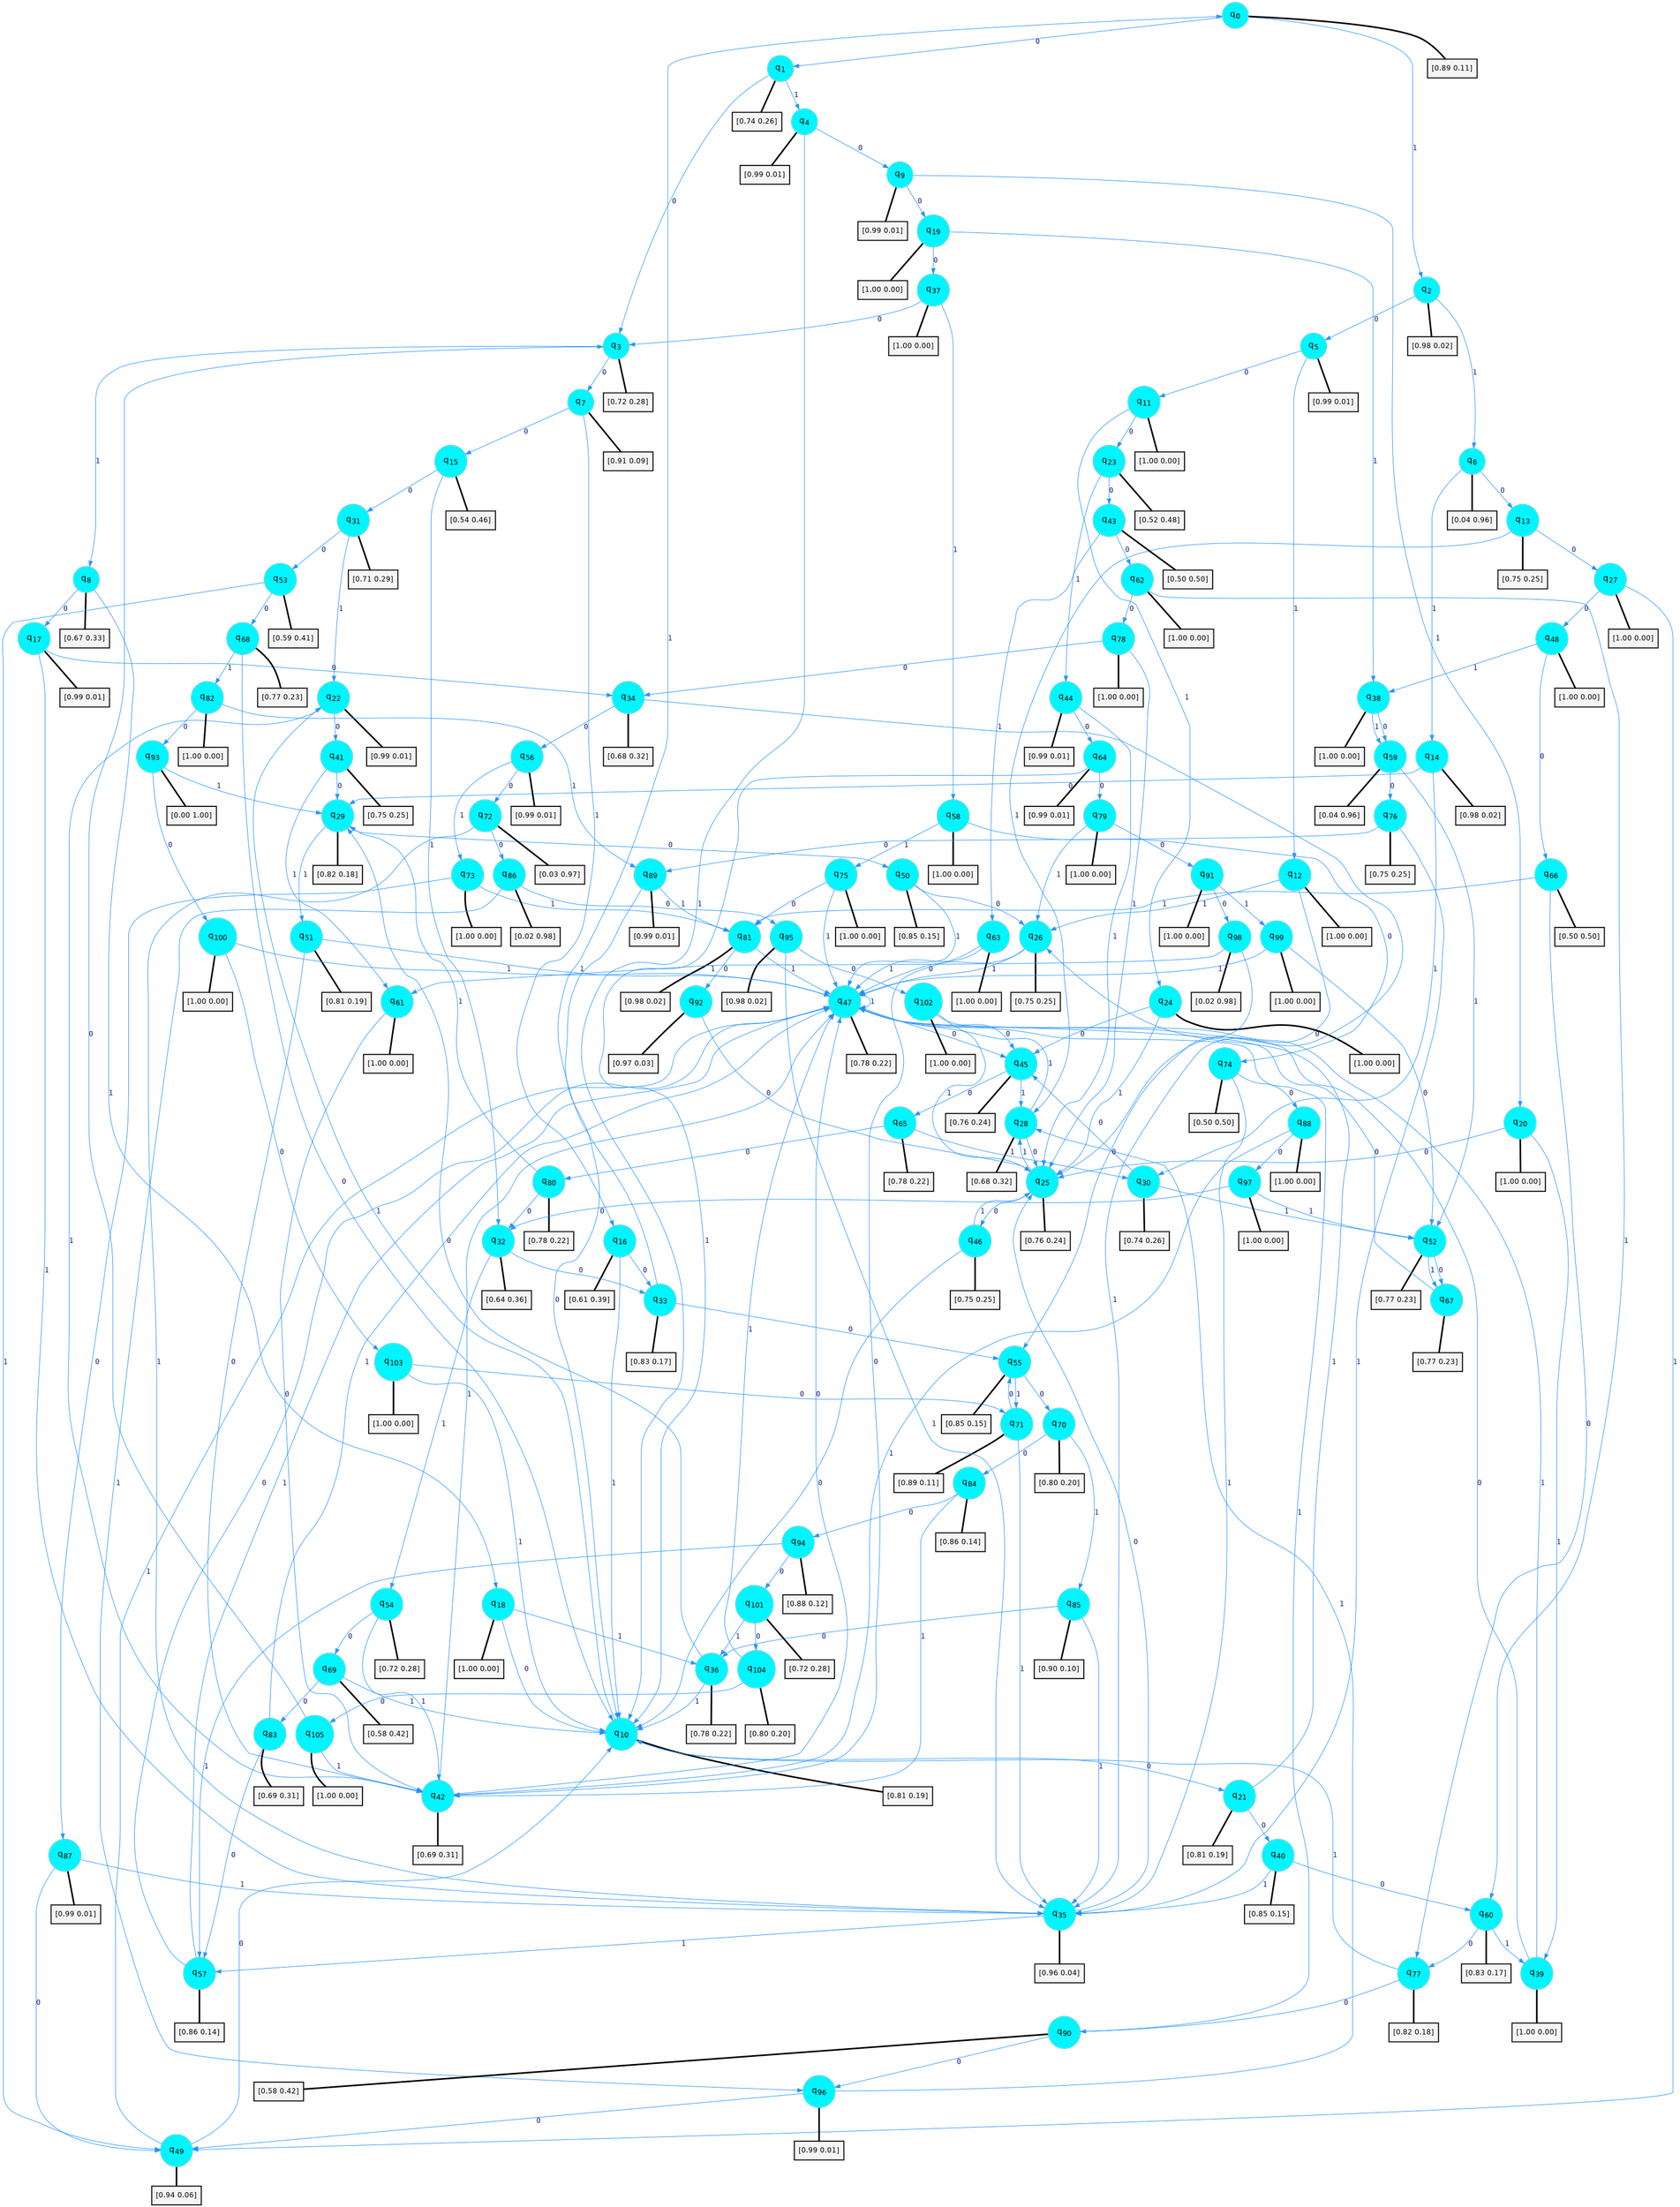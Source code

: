 digraph G {
graph [
bgcolor=transparent, dpi=300, rankdir=TD, size="40,25"];
node [
color=gray, fillcolor=turquoise1, fontcolor=black, fontname=Helvetica, fontsize=16, fontweight=bold, shape=circle, style=filled];
edge [
arrowsize=1, color=dodgerblue1, fontcolor=midnightblue, fontname=courier, fontweight=bold, penwidth=1, style=solid, weight=20];
0[label=<q<SUB>0</SUB>>];
1[label=<q<SUB>1</SUB>>];
2[label=<q<SUB>2</SUB>>];
3[label=<q<SUB>3</SUB>>];
4[label=<q<SUB>4</SUB>>];
5[label=<q<SUB>5</SUB>>];
6[label=<q<SUB>6</SUB>>];
7[label=<q<SUB>7</SUB>>];
8[label=<q<SUB>8</SUB>>];
9[label=<q<SUB>9</SUB>>];
10[label=<q<SUB>10</SUB>>];
11[label=<q<SUB>11</SUB>>];
12[label=<q<SUB>12</SUB>>];
13[label=<q<SUB>13</SUB>>];
14[label=<q<SUB>14</SUB>>];
15[label=<q<SUB>15</SUB>>];
16[label=<q<SUB>16</SUB>>];
17[label=<q<SUB>17</SUB>>];
18[label=<q<SUB>18</SUB>>];
19[label=<q<SUB>19</SUB>>];
20[label=<q<SUB>20</SUB>>];
21[label=<q<SUB>21</SUB>>];
22[label=<q<SUB>22</SUB>>];
23[label=<q<SUB>23</SUB>>];
24[label=<q<SUB>24</SUB>>];
25[label=<q<SUB>25</SUB>>];
26[label=<q<SUB>26</SUB>>];
27[label=<q<SUB>27</SUB>>];
28[label=<q<SUB>28</SUB>>];
29[label=<q<SUB>29</SUB>>];
30[label=<q<SUB>30</SUB>>];
31[label=<q<SUB>31</SUB>>];
32[label=<q<SUB>32</SUB>>];
33[label=<q<SUB>33</SUB>>];
34[label=<q<SUB>34</SUB>>];
35[label=<q<SUB>35</SUB>>];
36[label=<q<SUB>36</SUB>>];
37[label=<q<SUB>37</SUB>>];
38[label=<q<SUB>38</SUB>>];
39[label=<q<SUB>39</SUB>>];
40[label=<q<SUB>40</SUB>>];
41[label=<q<SUB>41</SUB>>];
42[label=<q<SUB>42</SUB>>];
43[label=<q<SUB>43</SUB>>];
44[label=<q<SUB>44</SUB>>];
45[label=<q<SUB>45</SUB>>];
46[label=<q<SUB>46</SUB>>];
47[label=<q<SUB>47</SUB>>];
48[label=<q<SUB>48</SUB>>];
49[label=<q<SUB>49</SUB>>];
50[label=<q<SUB>50</SUB>>];
51[label=<q<SUB>51</SUB>>];
52[label=<q<SUB>52</SUB>>];
53[label=<q<SUB>53</SUB>>];
54[label=<q<SUB>54</SUB>>];
55[label=<q<SUB>55</SUB>>];
56[label=<q<SUB>56</SUB>>];
57[label=<q<SUB>57</SUB>>];
58[label=<q<SUB>58</SUB>>];
59[label=<q<SUB>59</SUB>>];
60[label=<q<SUB>60</SUB>>];
61[label=<q<SUB>61</SUB>>];
62[label=<q<SUB>62</SUB>>];
63[label=<q<SUB>63</SUB>>];
64[label=<q<SUB>64</SUB>>];
65[label=<q<SUB>65</SUB>>];
66[label=<q<SUB>66</SUB>>];
67[label=<q<SUB>67</SUB>>];
68[label=<q<SUB>68</SUB>>];
69[label=<q<SUB>69</SUB>>];
70[label=<q<SUB>70</SUB>>];
71[label=<q<SUB>71</SUB>>];
72[label=<q<SUB>72</SUB>>];
73[label=<q<SUB>73</SUB>>];
74[label=<q<SUB>74</SUB>>];
75[label=<q<SUB>75</SUB>>];
76[label=<q<SUB>76</SUB>>];
77[label=<q<SUB>77</SUB>>];
78[label=<q<SUB>78</SUB>>];
79[label=<q<SUB>79</SUB>>];
80[label=<q<SUB>80</SUB>>];
81[label=<q<SUB>81</SUB>>];
82[label=<q<SUB>82</SUB>>];
83[label=<q<SUB>83</SUB>>];
84[label=<q<SUB>84</SUB>>];
85[label=<q<SUB>85</SUB>>];
86[label=<q<SUB>86</SUB>>];
87[label=<q<SUB>87</SUB>>];
88[label=<q<SUB>88</SUB>>];
89[label=<q<SUB>89</SUB>>];
90[label=<q<SUB>90</SUB>>];
91[label=<q<SUB>91</SUB>>];
92[label=<q<SUB>92</SUB>>];
93[label=<q<SUB>93</SUB>>];
94[label=<q<SUB>94</SUB>>];
95[label=<q<SUB>95</SUB>>];
96[label=<q<SUB>96</SUB>>];
97[label=<q<SUB>97</SUB>>];
98[label=<q<SUB>98</SUB>>];
99[label=<q<SUB>99</SUB>>];
100[label=<q<SUB>100</SUB>>];
101[label=<q<SUB>101</SUB>>];
102[label=<q<SUB>102</SUB>>];
103[label=<q<SUB>103</SUB>>];
104[label=<q<SUB>104</SUB>>];
105[label=<q<SUB>105</SUB>>];
106[label="[0.89 0.11]", shape=box,fontcolor=black, fontname=Helvetica, fontsize=14, penwidth=2, fillcolor=whitesmoke,color=black];
107[label="[0.74 0.26]", shape=box,fontcolor=black, fontname=Helvetica, fontsize=14, penwidth=2, fillcolor=whitesmoke,color=black];
108[label="[0.98 0.02]", shape=box,fontcolor=black, fontname=Helvetica, fontsize=14, penwidth=2, fillcolor=whitesmoke,color=black];
109[label="[0.72 0.28]", shape=box,fontcolor=black, fontname=Helvetica, fontsize=14, penwidth=2, fillcolor=whitesmoke,color=black];
110[label="[0.99 0.01]", shape=box,fontcolor=black, fontname=Helvetica, fontsize=14, penwidth=2, fillcolor=whitesmoke,color=black];
111[label="[0.99 0.01]", shape=box,fontcolor=black, fontname=Helvetica, fontsize=14, penwidth=2, fillcolor=whitesmoke,color=black];
112[label="[0.04 0.96]", shape=box,fontcolor=black, fontname=Helvetica, fontsize=14, penwidth=2, fillcolor=whitesmoke,color=black];
113[label="[0.91 0.09]", shape=box,fontcolor=black, fontname=Helvetica, fontsize=14, penwidth=2, fillcolor=whitesmoke,color=black];
114[label="[0.67 0.33]", shape=box,fontcolor=black, fontname=Helvetica, fontsize=14, penwidth=2, fillcolor=whitesmoke,color=black];
115[label="[0.99 0.01]", shape=box,fontcolor=black, fontname=Helvetica, fontsize=14, penwidth=2, fillcolor=whitesmoke,color=black];
116[label="[0.81 0.19]", shape=box,fontcolor=black, fontname=Helvetica, fontsize=14, penwidth=2, fillcolor=whitesmoke,color=black];
117[label="[1.00 0.00]", shape=box,fontcolor=black, fontname=Helvetica, fontsize=14, penwidth=2, fillcolor=whitesmoke,color=black];
118[label="[1.00 0.00]", shape=box,fontcolor=black, fontname=Helvetica, fontsize=14, penwidth=2, fillcolor=whitesmoke,color=black];
119[label="[0.75 0.25]", shape=box,fontcolor=black, fontname=Helvetica, fontsize=14, penwidth=2, fillcolor=whitesmoke,color=black];
120[label="[0.98 0.02]", shape=box,fontcolor=black, fontname=Helvetica, fontsize=14, penwidth=2, fillcolor=whitesmoke,color=black];
121[label="[0.54 0.46]", shape=box,fontcolor=black, fontname=Helvetica, fontsize=14, penwidth=2, fillcolor=whitesmoke,color=black];
122[label="[0.61 0.39]", shape=box,fontcolor=black, fontname=Helvetica, fontsize=14, penwidth=2, fillcolor=whitesmoke,color=black];
123[label="[0.99 0.01]", shape=box,fontcolor=black, fontname=Helvetica, fontsize=14, penwidth=2, fillcolor=whitesmoke,color=black];
124[label="[1.00 0.00]", shape=box,fontcolor=black, fontname=Helvetica, fontsize=14, penwidth=2, fillcolor=whitesmoke,color=black];
125[label="[1.00 0.00]", shape=box,fontcolor=black, fontname=Helvetica, fontsize=14, penwidth=2, fillcolor=whitesmoke,color=black];
126[label="[1.00 0.00]", shape=box,fontcolor=black, fontname=Helvetica, fontsize=14, penwidth=2, fillcolor=whitesmoke,color=black];
127[label="[0.81 0.19]", shape=box,fontcolor=black, fontname=Helvetica, fontsize=14, penwidth=2, fillcolor=whitesmoke,color=black];
128[label="[0.99 0.01]", shape=box,fontcolor=black, fontname=Helvetica, fontsize=14, penwidth=2, fillcolor=whitesmoke,color=black];
129[label="[0.52 0.48]", shape=box,fontcolor=black, fontname=Helvetica, fontsize=14, penwidth=2, fillcolor=whitesmoke,color=black];
130[label="[1.00 0.00]", shape=box,fontcolor=black, fontname=Helvetica, fontsize=14, penwidth=2, fillcolor=whitesmoke,color=black];
131[label="[0.76 0.24]", shape=box,fontcolor=black, fontname=Helvetica, fontsize=14, penwidth=2, fillcolor=whitesmoke,color=black];
132[label="[0.75 0.25]", shape=box,fontcolor=black, fontname=Helvetica, fontsize=14, penwidth=2, fillcolor=whitesmoke,color=black];
133[label="[1.00 0.00]", shape=box,fontcolor=black, fontname=Helvetica, fontsize=14, penwidth=2, fillcolor=whitesmoke,color=black];
134[label="[0.68 0.32]", shape=box,fontcolor=black, fontname=Helvetica, fontsize=14, penwidth=2, fillcolor=whitesmoke,color=black];
135[label="[0.82 0.18]", shape=box,fontcolor=black, fontname=Helvetica, fontsize=14, penwidth=2, fillcolor=whitesmoke,color=black];
136[label="[0.74 0.26]", shape=box,fontcolor=black, fontname=Helvetica, fontsize=14, penwidth=2, fillcolor=whitesmoke,color=black];
137[label="[0.71 0.29]", shape=box,fontcolor=black, fontname=Helvetica, fontsize=14, penwidth=2, fillcolor=whitesmoke,color=black];
138[label="[0.64 0.36]", shape=box,fontcolor=black, fontname=Helvetica, fontsize=14, penwidth=2, fillcolor=whitesmoke,color=black];
139[label="[0.83 0.17]", shape=box,fontcolor=black, fontname=Helvetica, fontsize=14, penwidth=2, fillcolor=whitesmoke,color=black];
140[label="[0.68 0.32]", shape=box,fontcolor=black, fontname=Helvetica, fontsize=14, penwidth=2, fillcolor=whitesmoke,color=black];
141[label="[0.96 0.04]", shape=box,fontcolor=black, fontname=Helvetica, fontsize=14, penwidth=2, fillcolor=whitesmoke,color=black];
142[label="[0.78 0.22]", shape=box,fontcolor=black, fontname=Helvetica, fontsize=14, penwidth=2, fillcolor=whitesmoke,color=black];
143[label="[1.00 0.00]", shape=box,fontcolor=black, fontname=Helvetica, fontsize=14, penwidth=2, fillcolor=whitesmoke,color=black];
144[label="[1.00 0.00]", shape=box,fontcolor=black, fontname=Helvetica, fontsize=14, penwidth=2, fillcolor=whitesmoke,color=black];
145[label="[1.00 0.00]", shape=box,fontcolor=black, fontname=Helvetica, fontsize=14, penwidth=2, fillcolor=whitesmoke,color=black];
146[label="[0.85 0.15]", shape=box,fontcolor=black, fontname=Helvetica, fontsize=14, penwidth=2, fillcolor=whitesmoke,color=black];
147[label="[0.75 0.25]", shape=box,fontcolor=black, fontname=Helvetica, fontsize=14, penwidth=2, fillcolor=whitesmoke,color=black];
148[label="[0.69 0.31]", shape=box,fontcolor=black, fontname=Helvetica, fontsize=14, penwidth=2, fillcolor=whitesmoke,color=black];
149[label="[0.50 0.50]", shape=box,fontcolor=black, fontname=Helvetica, fontsize=14, penwidth=2, fillcolor=whitesmoke,color=black];
150[label="[0.99 0.01]", shape=box,fontcolor=black, fontname=Helvetica, fontsize=14, penwidth=2, fillcolor=whitesmoke,color=black];
151[label="[0.76 0.24]", shape=box,fontcolor=black, fontname=Helvetica, fontsize=14, penwidth=2, fillcolor=whitesmoke,color=black];
152[label="[0.75 0.25]", shape=box,fontcolor=black, fontname=Helvetica, fontsize=14, penwidth=2, fillcolor=whitesmoke,color=black];
153[label="[0.78 0.22]", shape=box,fontcolor=black, fontname=Helvetica, fontsize=14, penwidth=2, fillcolor=whitesmoke,color=black];
154[label="[1.00 0.00]", shape=box,fontcolor=black, fontname=Helvetica, fontsize=14, penwidth=2, fillcolor=whitesmoke,color=black];
155[label="[0.94 0.06]", shape=box,fontcolor=black, fontname=Helvetica, fontsize=14, penwidth=2, fillcolor=whitesmoke,color=black];
156[label="[0.85 0.15]", shape=box,fontcolor=black, fontname=Helvetica, fontsize=14, penwidth=2, fillcolor=whitesmoke,color=black];
157[label="[0.81 0.19]", shape=box,fontcolor=black, fontname=Helvetica, fontsize=14, penwidth=2, fillcolor=whitesmoke,color=black];
158[label="[0.77 0.23]", shape=box,fontcolor=black, fontname=Helvetica, fontsize=14, penwidth=2, fillcolor=whitesmoke,color=black];
159[label="[0.59 0.41]", shape=box,fontcolor=black, fontname=Helvetica, fontsize=14, penwidth=2, fillcolor=whitesmoke,color=black];
160[label="[0.72 0.28]", shape=box,fontcolor=black, fontname=Helvetica, fontsize=14, penwidth=2, fillcolor=whitesmoke,color=black];
161[label="[0.85 0.15]", shape=box,fontcolor=black, fontname=Helvetica, fontsize=14, penwidth=2, fillcolor=whitesmoke,color=black];
162[label="[0.99 0.01]", shape=box,fontcolor=black, fontname=Helvetica, fontsize=14, penwidth=2, fillcolor=whitesmoke,color=black];
163[label="[0.86 0.14]", shape=box,fontcolor=black, fontname=Helvetica, fontsize=14, penwidth=2, fillcolor=whitesmoke,color=black];
164[label="[1.00 0.00]", shape=box,fontcolor=black, fontname=Helvetica, fontsize=14, penwidth=2, fillcolor=whitesmoke,color=black];
165[label="[0.04 0.96]", shape=box,fontcolor=black, fontname=Helvetica, fontsize=14, penwidth=2, fillcolor=whitesmoke,color=black];
166[label="[0.83 0.17]", shape=box,fontcolor=black, fontname=Helvetica, fontsize=14, penwidth=2, fillcolor=whitesmoke,color=black];
167[label="[1.00 0.00]", shape=box,fontcolor=black, fontname=Helvetica, fontsize=14, penwidth=2, fillcolor=whitesmoke,color=black];
168[label="[1.00 0.00]", shape=box,fontcolor=black, fontname=Helvetica, fontsize=14, penwidth=2, fillcolor=whitesmoke,color=black];
169[label="[1.00 0.00]", shape=box,fontcolor=black, fontname=Helvetica, fontsize=14, penwidth=2, fillcolor=whitesmoke,color=black];
170[label="[0.99 0.01]", shape=box,fontcolor=black, fontname=Helvetica, fontsize=14, penwidth=2, fillcolor=whitesmoke,color=black];
171[label="[0.78 0.22]", shape=box,fontcolor=black, fontname=Helvetica, fontsize=14, penwidth=2, fillcolor=whitesmoke,color=black];
172[label="[0.50 0.50]", shape=box,fontcolor=black, fontname=Helvetica, fontsize=14, penwidth=2, fillcolor=whitesmoke,color=black];
173[label="[0.77 0.23]", shape=box,fontcolor=black, fontname=Helvetica, fontsize=14, penwidth=2, fillcolor=whitesmoke,color=black];
174[label="[0.77 0.23]", shape=box,fontcolor=black, fontname=Helvetica, fontsize=14, penwidth=2, fillcolor=whitesmoke,color=black];
175[label="[0.58 0.42]", shape=box,fontcolor=black, fontname=Helvetica, fontsize=14, penwidth=2, fillcolor=whitesmoke,color=black];
176[label="[0.80 0.20]", shape=box,fontcolor=black, fontname=Helvetica, fontsize=14, penwidth=2, fillcolor=whitesmoke,color=black];
177[label="[0.89 0.11]", shape=box,fontcolor=black, fontname=Helvetica, fontsize=14, penwidth=2, fillcolor=whitesmoke,color=black];
178[label="[0.03 0.97]", shape=box,fontcolor=black, fontname=Helvetica, fontsize=14, penwidth=2, fillcolor=whitesmoke,color=black];
179[label="[1.00 0.00]", shape=box,fontcolor=black, fontname=Helvetica, fontsize=14, penwidth=2, fillcolor=whitesmoke,color=black];
180[label="[0.50 0.50]", shape=box,fontcolor=black, fontname=Helvetica, fontsize=14, penwidth=2, fillcolor=whitesmoke,color=black];
181[label="[1.00 0.00]", shape=box,fontcolor=black, fontname=Helvetica, fontsize=14, penwidth=2, fillcolor=whitesmoke,color=black];
182[label="[0.75 0.25]", shape=box,fontcolor=black, fontname=Helvetica, fontsize=14, penwidth=2, fillcolor=whitesmoke,color=black];
183[label="[0.82 0.18]", shape=box,fontcolor=black, fontname=Helvetica, fontsize=14, penwidth=2, fillcolor=whitesmoke,color=black];
184[label="[1.00 0.00]", shape=box,fontcolor=black, fontname=Helvetica, fontsize=14, penwidth=2, fillcolor=whitesmoke,color=black];
185[label="[1.00 0.00]", shape=box,fontcolor=black, fontname=Helvetica, fontsize=14, penwidth=2, fillcolor=whitesmoke,color=black];
186[label="[0.78 0.22]", shape=box,fontcolor=black, fontname=Helvetica, fontsize=14, penwidth=2, fillcolor=whitesmoke,color=black];
187[label="[0.98 0.02]", shape=box,fontcolor=black, fontname=Helvetica, fontsize=14, penwidth=2, fillcolor=whitesmoke,color=black];
188[label="[1.00 0.00]", shape=box,fontcolor=black, fontname=Helvetica, fontsize=14, penwidth=2, fillcolor=whitesmoke,color=black];
189[label="[0.69 0.31]", shape=box,fontcolor=black, fontname=Helvetica, fontsize=14, penwidth=2, fillcolor=whitesmoke,color=black];
190[label="[0.86 0.14]", shape=box,fontcolor=black, fontname=Helvetica, fontsize=14, penwidth=2, fillcolor=whitesmoke,color=black];
191[label="[0.90 0.10]", shape=box,fontcolor=black, fontname=Helvetica, fontsize=14, penwidth=2, fillcolor=whitesmoke,color=black];
192[label="[0.02 0.98]", shape=box,fontcolor=black, fontname=Helvetica, fontsize=14, penwidth=2, fillcolor=whitesmoke,color=black];
193[label="[0.99 0.01]", shape=box,fontcolor=black, fontname=Helvetica, fontsize=14, penwidth=2, fillcolor=whitesmoke,color=black];
194[label="[1.00 0.00]", shape=box,fontcolor=black, fontname=Helvetica, fontsize=14, penwidth=2, fillcolor=whitesmoke,color=black];
195[label="[0.99 0.01]", shape=box,fontcolor=black, fontname=Helvetica, fontsize=14, penwidth=2, fillcolor=whitesmoke,color=black];
196[label="[0.58 0.42]", shape=box,fontcolor=black, fontname=Helvetica, fontsize=14, penwidth=2, fillcolor=whitesmoke,color=black];
197[label="[1.00 0.00]", shape=box,fontcolor=black, fontname=Helvetica, fontsize=14, penwidth=2, fillcolor=whitesmoke,color=black];
198[label="[0.97 0.03]", shape=box,fontcolor=black, fontname=Helvetica, fontsize=14, penwidth=2, fillcolor=whitesmoke,color=black];
199[label="[0.00 1.00]", shape=box,fontcolor=black, fontname=Helvetica, fontsize=14, penwidth=2, fillcolor=whitesmoke,color=black];
200[label="[0.88 0.12]", shape=box,fontcolor=black, fontname=Helvetica, fontsize=14, penwidth=2, fillcolor=whitesmoke,color=black];
201[label="[0.98 0.02]", shape=box,fontcolor=black, fontname=Helvetica, fontsize=14, penwidth=2, fillcolor=whitesmoke,color=black];
202[label="[0.99 0.01]", shape=box,fontcolor=black, fontname=Helvetica, fontsize=14, penwidth=2, fillcolor=whitesmoke,color=black];
203[label="[1.00 0.00]", shape=box,fontcolor=black, fontname=Helvetica, fontsize=14, penwidth=2, fillcolor=whitesmoke,color=black];
204[label="[0.02 0.98]", shape=box,fontcolor=black, fontname=Helvetica, fontsize=14, penwidth=2, fillcolor=whitesmoke,color=black];
205[label="[1.00 0.00]", shape=box,fontcolor=black, fontname=Helvetica, fontsize=14, penwidth=2, fillcolor=whitesmoke,color=black];
206[label="[1.00 0.00]", shape=box,fontcolor=black, fontname=Helvetica, fontsize=14, penwidth=2, fillcolor=whitesmoke,color=black];
207[label="[0.72 0.28]", shape=box,fontcolor=black, fontname=Helvetica, fontsize=14, penwidth=2, fillcolor=whitesmoke,color=black];
208[label="[1.00 0.00]", shape=box,fontcolor=black, fontname=Helvetica, fontsize=14, penwidth=2, fillcolor=whitesmoke,color=black];
209[label="[1.00 0.00]", shape=box,fontcolor=black, fontname=Helvetica, fontsize=14, penwidth=2, fillcolor=whitesmoke,color=black];
210[label="[0.80 0.20]", shape=box,fontcolor=black, fontname=Helvetica, fontsize=14, penwidth=2, fillcolor=whitesmoke,color=black];
211[label="[1.00 0.00]", shape=box,fontcolor=black, fontname=Helvetica, fontsize=14, penwidth=2, fillcolor=whitesmoke,color=black];
0->1 [label=0];
0->2 [label=1];
0->106 [arrowhead=none, penwidth=3,color=black];
1->3 [label=0];
1->4 [label=1];
1->107 [arrowhead=none, penwidth=3,color=black];
2->5 [label=0];
2->6 [label=1];
2->108 [arrowhead=none, penwidth=3,color=black];
3->7 [label=0];
3->8 [label=1];
3->109 [arrowhead=none, penwidth=3,color=black];
4->9 [label=0];
4->10 [label=1];
4->110 [arrowhead=none, penwidth=3,color=black];
5->11 [label=0];
5->12 [label=1];
5->111 [arrowhead=none, penwidth=3,color=black];
6->13 [label=0];
6->14 [label=1];
6->112 [arrowhead=none, penwidth=3,color=black];
7->15 [label=0];
7->16 [label=1];
7->113 [arrowhead=none, penwidth=3,color=black];
8->17 [label=0];
8->18 [label=1];
8->114 [arrowhead=none, penwidth=3,color=black];
9->19 [label=0];
9->20 [label=1];
9->115 [arrowhead=none, penwidth=3,color=black];
10->21 [label=0];
10->22 [label=1];
10->116 [arrowhead=none, penwidth=3,color=black];
11->23 [label=0];
11->24 [label=1];
11->117 [arrowhead=none, penwidth=3,color=black];
12->25 [label=0];
12->26 [label=1];
12->118 [arrowhead=none, penwidth=3,color=black];
13->27 [label=0];
13->28 [label=1];
13->119 [arrowhead=none, penwidth=3,color=black];
14->29 [label=0];
14->30 [label=1];
14->120 [arrowhead=none, penwidth=3,color=black];
15->31 [label=0];
15->32 [label=1];
15->121 [arrowhead=none, penwidth=3,color=black];
16->33 [label=0];
16->10 [label=1];
16->122 [arrowhead=none, penwidth=3,color=black];
17->34 [label=0];
17->35 [label=1];
17->123 [arrowhead=none, penwidth=3,color=black];
18->10 [label=0];
18->36 [label=1];
18->124 [arrowhead=none, penwidth=3,color=black];
19->37 [label=0];
19->38 [label=1];
19->125 [arrowhead=none, penwidth=3,color=black];
20->25 [label=0];
20->39 [label=1];
20->126 [arrowhead=none, penwidth=3,color=black];
21->40 [label=0];
21->26 [label=1];
21->127 [arrowhead=none, penwidth=3,color=black];
22->41 [label=0];
22->42 [label=1];
22->128 [arrowhead=none, penwidth=3,color=black];
23->43 [label=0];
23->44 [label=1];
23->129 [arrowhead=none, penwidth=3,color=black];
24->45 [label=0];
24->25 [label=1];
24->130 [arrowhead=none, penwidth=3,color=black];
25->46 [label=0];
25->28 [label=1];
25->131 [arrowhead=none, penwidth=3,color=black];
26->47 [label=0];
26->47 [label=1];
26->132 [arrowhead=none, penwidth=3,color=black];
27->48 [label=0];
27->49 [label=1];
27->133 [arrowhead=none, penwidth=3,color=black];
28->25 [label=0];
28->47 [label=1];
28->134 [arrowhead=none, penwidth=3,color=black];
29->50 [label=0];
29->51 [label=1];
29->135 [arrowhead=none, penwidth=3,color=black];
30->45 [label=0];
30->52 [label=1];
30->136 [arrowhead=none, penwidth=3,color=black];
31->53 [label=0];
31->22 [label=1];
31->137 [arrowhead=none, penwidth=3,color=black];
32->33 [label=0];
32->54 [label=1];
32->138 [arrowhead=none, penwidth=3,color=black];
33->55 [label=0];
33->0 [label=1];
33->139 [arrowhead=none, penwidth=3,color=black];
34->56 [label=0];
34->35 [label=1];
34->140 [arrowhead=none, penwidth=3,color=black];
35->25 [label=0];
35->57 [label=1];
35->141 [arrowhead=none, penwidth=3,color=black];
36->29 [label=0];
36->10 [label=1];
36->142 [arrowhead=none, penwidth=3,color=black];
37->3 [label=0];
37->58 [label=1];
37->143 [arrowhead=none, penwidth=3,color=black];
38->59 [label=0];
38->59 [label=1];
38->144 [arrowhead=none, penwidth=3,color=black];
39->47 [label=0];
39->47 [label=1];
39->145 [arrowhead=none, penwidth=3,color=black];
40->60 [label=0];
40->35 [label=1];
40->146 [arrowhead=none, penwidth=3,color=black];
41->29 [label=0];
41->61 [label=1];
41->147 [arrowhead=none, penwidth=3,color=black];
42->47 [label=0];
42->47 [label=1];
42->148 [arrowhead=none, penwidth=3,color=black];
43->62 [label=0];
43->63 [label=1];
43->149 [arrowhead=none, penwidth=3,color=black];
44->64 [label=0];
44->25 [label=1];
44->150 [arrowhead=none, penwidth=3,color=black];
45->65 [label=0];
45->28 [label=1];
45->151 [arrowhead=none, penwidth=3,color=black];
46->10 [label=0];
46->25 [label=1];
46->152 [arrowhead=none, penwidth=3,color=black];
47->45 [label=0];
47->47 [label=1];
47->153 [arrowhead=none, penwidth=3,color=black];
48->66 [label=0];
48->38 [label=1];
48->154 [arrowhead=none, penwidth=3,color=black];
49->10 [label=0];
49->47 [label=1];
49->155 [arrowhead=none, penwidth=3,color=black];
50->26 [label=0];
50->47 [label=1];
50->156 [arrowhead=none, penwidth=3,color=black];
51->42 [label=0];
51->47 [label=1];
51->157 [arrowhead=none, penwidth=3,color=black];
52->67 [label=0];
52->67 [label=1];
52->158 [arrowhead=none, penwidth=3,color=black];
53->68 [label=0];
53->49 [label=1];
53->159 [arrowhead=none, penwidth=3,color=black];
54->69 [label=0];
54->42 [label=1];
54->160 [arrowhead=none, penwidth=3,color=black];
55->70 [label=0];
55->71 [label=1];
55->161 [arrowhead=none, penwidth=3,color=black];
56->72 [label=0];
56->73 [label=1];
56->162 [arrowhead=none, penwidth=3,color=black];
57->47 [label=0];
57->47 [label=1];
57->163 [arrowhead=none, penwidth=3,color=black];
58->74 [label=0];
58->75 [label=1];
58->164 [arrowhead=none, penwidth=3,color=black];
59->76 [label=0];
59->52 [label=1];
59->165 [arrowhead=none, penwidth=3,color=black];
60->77 [label=0];
60->39 [label=1];
60->166 [arrowhead=none, penwidth=3,color=black];
61->42 [label=0];
61->167 [arrowhead=none, penwidth=3,color=black];
62->78 [label=0];
62->60 [label=1];
62->168 [arrowhead=none, penwidth=3,color=black];
63->42 [label=0];
63->47 [label=1];
63->169 [arrowhead=none, penwidth=3,color=black];
64->79 [label=0];
64->10 [label=1];
64->170 [arrowhead=none, penwidth=3,color=black];
65->80 [label=0];
65->30 [label=1];
65->171 [arrowhead=none, penwidth=3,color=black];
66->77 [label=0];
66->81 [label=1];
66->172 [arrowhead=none, penwidth=3,color=black];
67->47 [label=0];
67->173 [arrowhead=none, penwidth=3,color=black];
68->10 [label=0];
68->82 [label=1];
68->174 [arrowhead=none, penwidth=3,color=black];
69->83 [label=0];
69->10 [label=1];
69->175 [arrowhead=none, penwidth=3,color=black];
70->84 [label=0];
70->85 [label=1];
70->176 [arrowhead=none, penwidth=3,color=black];
71->55 [label=0];
71->35 [label=1];
71->177 [arrowhead=none, penwidth=3,color=black];
72->86 [label=0];
72->35 [label=1];
72->178 [arrowhead=none, penwidth=3,color=black];
73->87 [label=0];
73->81 [label=1];
73->179 [arrowhead=none, penwidth=3,color=black];
74->88 [label=0];
74->35 [label=1];
74->180 [arrowhead=none, penwidth=3,color=black];
75->81 [label=0];
75->47 [label=1];
75->181 [arrowhead=none, penwidth=3,color=black];
76->89 [label=0];
76->35 [label=1];
76->182 [arrowhead=none, penwidth=3,color=black];
77->90 [label=0];
77->10 [label=1];
77->183 [arrowhead=none, penwidth=3,color=black];
78->34 [label=0];
78->25 [label=1];
78->184 [arrowhead=none, penwidth=3,color=black];
79->91 [label=0];
79->26 [label=1];
79->185 [arrowhead=none, penwidth=3,color=black];
80->32 [label=0];
80->29 [label=1];
80->186 [arrowhead=none, penwidth=3,color=black];
81->92 [label=0];
81->47 [label=1];
81->187 [arrowhead=none, penwidth=3,color=black];
82->93 [label=0];
82->89 [label=1];
82->188 [arrowhead=none, penwidth=3,color=black];
83->57 [label=0];
83->47 [label=1];
83->189 [arrowhead=none, penwidth=3,color=black];
84->94 [label=0];
84->42 [label=1];
84->190 [arrowhead=none, penwidth=3,color=black];
85->36 [label=0];
85->35 [label=1];
85->191 [arrowhead=none, penwidth=3,color=black];
86->95 [label=0];
86->96 [label=1];
86->192 [arrowhead=none, penwidth=3,color=black];
87->49 [label=0];
87->35 [label=1];
87->193 [arrowhead=none, penwidth=3,color=black];
88->97 [label=0];
88->42 [label=1];
88->194 [arrowhead=none, penwidth=3,color=black];
89->10 [label=0];
89->81 [label=1];
89->195 [arrowhead=none, penwidth=3,color=black];
90->96 [label=0];
90->47 [label=1];
90->196 [arrowhead=none, penwidth=3,color=black];
91->98 [label=0];
91->99 [label=1];
91->197 [arrowhead=none, penwidth=3,color=black];
92->25 [label=0];
92->198 [arrowhead=none, penwidth=3,color=black];
93->100 [label=0];
93->29 [label=1];
93->199 [arrowhead=none, penwidth=3,color=black];
94->101 [label=0];
94->57 [label=1];
94->200 [arrowhead=none, penwidth=3,color=black];
95->102 [label=0];
95->35 [label=1];
95->201 [arrowhead=none, penwidth=3,color=black];
96->49 [label=0];
96->28 [label=1];
96->202 [arrowhead=none, penwidth=3,color=black];
97->32 [label=0];
97->52 [label=1];
97->203 [arrowhead=none, penwidth=3,color=black];
98->55 [label=0];
98->61 [label=1];
98->204 [arrowhead=none, penwidth=3,color=black];
99->52 [label=0];
99->47 [label=1];
99->205 [arrowhead=none, penwidth=3,color=black];
100->103 [label=0];
100->47 [label=1];
100->206 [arrowhead=none, penwidth=3,color=black];
101->104 [label=0];
101->36 [label=1];
101->207 [arrowhead=none, penwidth=3,color=black];
102->45 [label=0];
102->25 [label=1];
102->208 [arrowhead=none, penwidth=3,color=black];
103->71 [label=0];
103->10 [label=1];
103->209 [arrowhead=none, penwidth=3,color=black];
104->105 [label=0];
104->47 [label=1];
104->210 [arrowhead=none, penwidth=3,color=black];
105->3 [label=0];
105->42 [label=1];
105->211 [arrowhead=none, penwidth=3,color=black];
}
